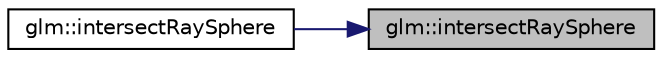 digraph "glm::intersectRaySphere"
{
 // LATEX_PDF_SIZE
  edge [fontname="Helvetica",fontsize="10",labelfontname="Helvetica",labelfontsize="10"];
  node [fontname="Helvetica",fontsize="10",shape=record];
  rankdir="RL";
  Node1 [label="glm::intersectRaySphere",height=0.2,width=0.4,color="black", fillcolor="grey75", style="filled", fontcolor="black",tooltip=" "];
  Node1 -> Node2 [dir="back",color="midnightblue",fontsize="10",style="solid",fontname="Helvetica"];
  Node2 [label="glm::intersectRaySphere",height=0.2,width=0.4,color="black", fillcolor="white", style="filled",URL="$group__gtx__intersect.html#gad28c00515b823b579c608aafa1100c1d",tooltip=" "];
}
